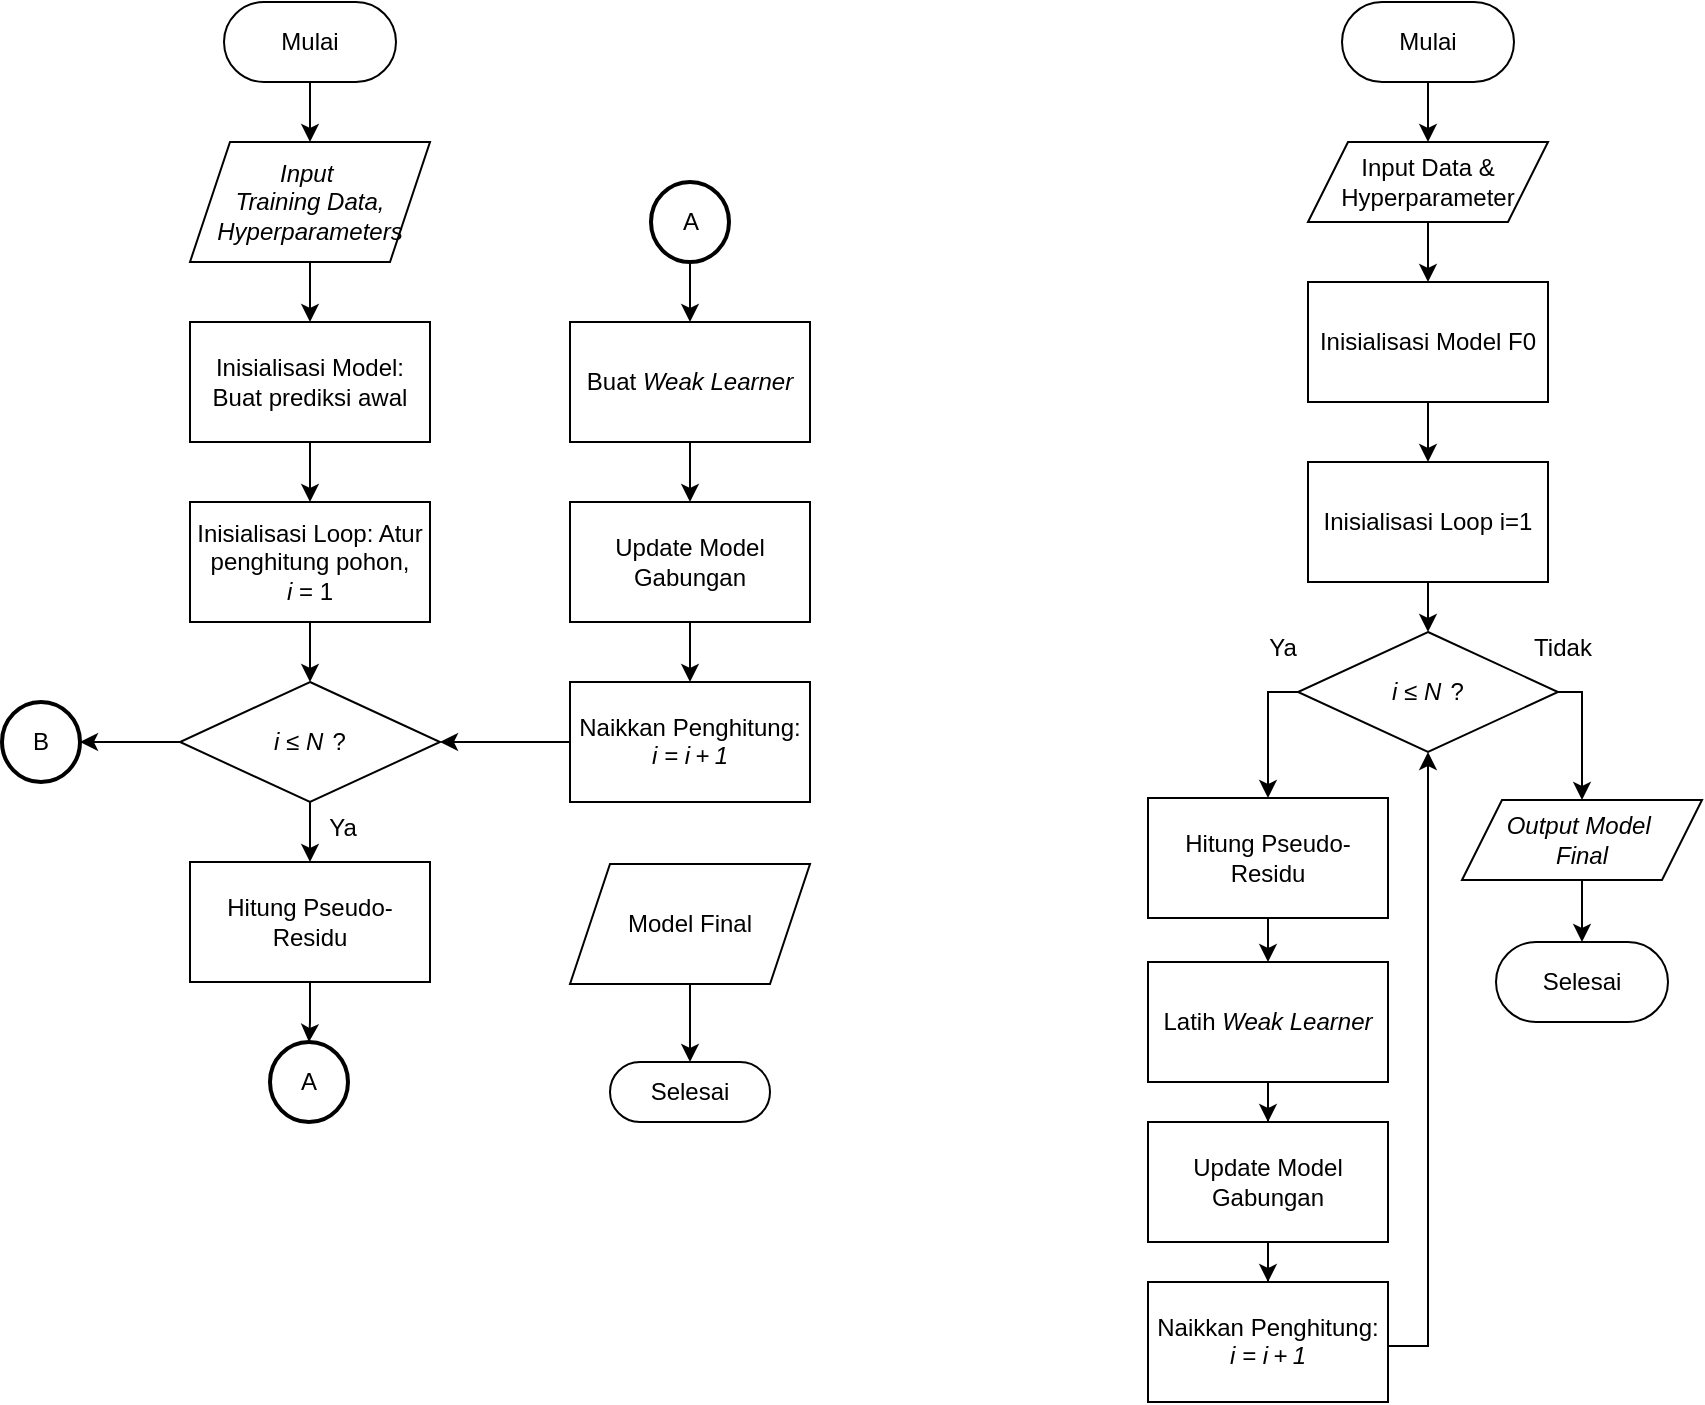 <mxfile version="27.0.9">
  <diagram name="Page-1" id="AgwP9kO65S-6TZ73FjnZ">
    <mxGraphModel dx="1453" dy="882" grid="1" gridSize="10" guides="1" tooltips="1" connect="1" arrows="1" fold="1" page="1" pageScale="1" pageWidth="827" pageHeight="1169" math="0" shadow="0">
      <root>
        <mxCell id="0" />
        <mxCell id="1" parent="0" />
        <mxCell id="PxWUQDTVNrAF5eh4v5Fj-6" value="" style="edgeStyle=orthogonalEdgeStyle;rounded=0;orthogonalLoop=1;jettySize=auto;html=1;" parent="1" source="PxWUQDTVNrAF5eh4v5Fj-3" target="PxWUQDTVNrAF5eh4v5Fj-5" edge="1">
          <mxGeometry relative="1" as="geometry" />
        </mxCell>
        <mxCell id="PxWUQDTVNrAF5eh4v5Fj-3" value="&lt;i&gt;Input&amp;nbsp;&lt;/i&gt;&lt;div&gt;&lt;i&gt;Training Data, Hyperparameters&lt;/i&gt;&lt;/div&gt;" style="shape=parallelogram;perimeter=parallelogramPerimeter;whiteSpace=wrap;html=1;fixedSize=1;fillColor=none;" parent="1" vertex="1">
          <mxGeometry x="354" y="310" width="120" height="60" as="geometry" />
        </mxCell>
        <mxCell id="PxWUQDTVNrAF5eh4v5Fj-14" value="" style="edgeStyle=orthogonalEdgeStyle;rounded=0;orthogonalLoop=1;jettySize=auto;html=1;entryX=0.5;entryY=0;entryDx=0;entryDy=0;" parent="1" source="PxWUQDTVNrAF5eh4v5Fj-5" edge="1" target="TWZ9KaOpZY0P_qPmHRuh-1">
          <mxGeometry relative="1" as="geometry">
            <mxPoint x="610" y="540" as="targetPoint" />
          </mxGeometry>
        </mxCell>
        <mxCell id="PxWUQDTVNrAF5eh4v5Fj-5" value="Inisialisasi Model: Buat prediksi awal" style="rounded=0;whiteSpace=wrap;html=1;fillColor=none;" parent="1" vertex="1">
          <mxGeometry x="354" y="400" width="120" height="60" as="geometry" />
        </mxCell>
        <mxCell id="TWZ9KaOpZY0P_qPmHRuh-3" value="" style="edgeStyle=orthogonalEdgeStyle;rounded=0;orthogonalLoop=1;jettySize=auto;html=1;" parent="1" source="TWZ9KaOpZY0P_qPmHRuh-1" edge="1">
          <mxGeometry relative="1" as="geometry">
            <mxPoint x="414" y="580" as="targetPoint" />
          </mxGeometry>
        </mxCell>
        <mxCell id="TWZ9KaOpZY0P_qPmHRuh-1" value="Inisialisasi Loop: Atur penghitung pohon, &lt;span class=&quot;katex&quot;&gt;&lt;span aria-hidden=&quot;true&quot; class=&quot;katex-html&quot;&gt;&lt;span class=&quot;base&quot;&gt;&lt;span style=&quot;height: 0.659em;&quot; class=&quot;strut&quot;&gt;&lt;/span&gt;&lt;span class=&quot;mord mathnormal&quot;&gt;&lt;i&gt;i&lt;/i&gt;&lt;/span&gt;&lt;span style=&quot;margin-right: 0.278em;&quot; class=&quot;mspace&quot;&gt;&lt;/span&gt;&lt;span class=&quot;mrel&quot;&gt;=&lt;/span&gt;&lt;span style=&quot;margin-right: 0.278em;&quot; class=&quot;mspace&quot;&gt;&lt;/span&gt;&lt;/span&gt;&lt;span class=&quot;base&quot;&gt;&lt;span style=&quot;height: 0.644em;&quot; class=&quot;strut&quot;&gt;&lt;/span&gt;&lt;span class=&quot;mord&quot;&gt;1&lt;/span&gt;&lt;/span&gt;&lt;/span&gt;&lt;/span&gt;" style="rounded=0;whiteSpace=wrap;html=1;fillColor=none;" parent="1" vertex="1">
          <mxGeometry x="354" y="490" width="120" height="60" as="geometry" />
        </mxCell>
        <mxCell id="bBntQMHIKPuJtv6a1vUU-10" value="" style="edgeStyle=orthogonalEdgeStyle;rounded=0;orthogonalLoop=1;jettySize=auto;html=1;" edge="1" parent="1" source="bBntQMHIKPuJtv6a1vUU-9" target="PxWUQDTVNrAF5eh4v5Fj-3">
          <mxGeometry relative="1" as="geometry" />
        </mxCell>
        <mxCell id="bBntQMHIKPuJtv6a1vUU-9" value="Mulai" style="html=1;dashed=0;whiteSpace=wrap;shape=mxgraph.dfd.start" vertex="1" parent="1">
          <mxGeometry x="371" y="240" width="86" height="40" as="geometry" />
        </mxCell>
        <mxCell id="bBntQMHIKPuJtv6a1vUU-36" value="" style="edgeStyle=orthogonalEdgeStyle;rounded=0;orthogonalLoop=1;jettySize=auto;html=1;" edge="1" parent="1" source="bBntQMHIKPuJtv6a1vUU-14" target="bBntQMHIKPuJtv6a1vUU-21">
          <mxGeometry relative="1" as="geometry" />
        </mxCell>
        <mxCell id="bBntQMHIKPuJtv6a1vUU-14" value="A" style="strokeWidth=2;html=1;shape=mxgraph.flowchart.start_2;whiteSpace=wrap;" vertex="1" parent="1">
          <mxGeometry x="584.5" y="330" width="39" height="40" as="geometry" />
        </mxCell>
        <mxCell id="bBntQMHIKPuJtv6a1vUU-39" value="" style="edgeStyle=orthogonalEdgeStyle;rounded=0;orthogonalLoop=1;jettySize=auto;html=1;" edge="1" parent="1" source="bBntQMHIKPuJtv6a1vUU-19" target="bBntQMHIKPuJtv6a1vUU-35">
          <mxGeometry relative="1" as="geometry" />
        </mxCell>
        <mxCell id="bBntQMHIKPuJtv6a1vUU-19" value="Hitung Pseudo-Residu" style="rounded=0;whiteSpace=wrap;html=1;fillColor=none;" vertex="1" parent="1">
          <mxGeometry x="354" y="670" width="120" height="60" as="geometry" />
        </mxCell>
        <mxCell id="bBntQMHIKPuJtv6a1vUU-20" value="" style="edgeStyle=orthogonalEdgeStyle;rounded=0;orthogonalLoop=1;jettySize=auto;html=1;" edge="1" parent="1" source="bBntQMHIKPuJtv6a1vUU-21" target="bBntQMHIKPuJtv6a1vUU-23">
          <mxGeometry relative="1" as="geometry" />
        </mxCell>
        <mxCell id="bBntQMHIKPuJtv6a1vUU-21" value="Buat &lt;i&gt;Weak Learner&lt;/i&gt;" style="rounded=0;whiteSpace=wrap;html=1;fillColor=none;" vertex="1" parent="1">
          <mxGeometry x="544" y="400" width="120" height="60" as="geometry" />
        </mxCell>
        <mxCell id="bBntQMHIKPuJtv6a1vUU-22" value="" style="edgeStyle=orthogonalEdgeStyle;rounded=0;orthogonalLoop=1;jettySize=auto;html=1;" edge="1" parent="1" source="bBntQMHIKPuJtv6a1vUU-23" target="bBntQMHIKPuJtv6a1vUU-25">
          <mxGeometry relative="1" as="geometry" />
        </mxCell>
        <mxCell id="bBntQMHIKPuJtv6a1vUU-23" value="Update Model Gabungan" style="rounded=0;whiteSpace=wrap;html=1;fillColor=none;" vertex="1" parent="1">
          <mxGeometry x="544" y="490" width="120" height="60" as="geometry" />
        </mxCell>
        <mxCell id="bBntQMHIKPuJtv6a1vUU-48" style="edgeStyle=orthogonalEdgeStyle;rounded=0;orthogonalLoop=1;jettySize=auto;html=1;entryX=1;entryY=0.5;entryDx=0;entryDy=0;" edge="1" parent="1" source="bBntQMHIKPuJtv6a1vUU-25" target="bBntQMHIKPuJtv6a1vUU-34">
          <mxGeometry relative="1" as="geometry" />
        </mxCell>
        <mxCell id="bBntQMHIKPuJtv6a1vUU-25" value="Naikkan Penghitung: &lt;span class=&quot;katex&quot;&gt;&lt;span aria-hidden=&quot;true&quot; class=&quot;katex-html&quot;&gt;&lt;i&gt;&lt;span class=&quot;base&quot;&gt;&lt;span style=&quot;height: 0.659em;&quot; class=&quot;strut&quot;&gt;&lt;/span&gt;&lt;span class=&quot;mord mathnormal&quot;&gt;i&lt;/span&gt;&lt;span style=&quot;margin-right: 0.278em;&quot; class=&quot;mspace&quot;&gt;&lt;/span&gt;&lt;span class=&quot;mrel&quot;&gt;=&lt;/span&gt;&lt;span style=&quot;margin-right: 0.278em;&quot; class=&quot;mspace&quot;&gt;&lt;/span&gt;&lt;/span&gt;&lt;span class=&quot;base&quot;&gt;&lt;span style=&quot;height: 0.743em; vertical-align: -0.083em;&quot; class=&quot;strut&quot;&gt;&lt;/span&gt;&lt;span class=&quot;mord mathnormal&quot;&gt;i&lt;/span&gt;&lt;span style=&quot;margin-right: 0.222em;&quot; class=&quot;mspace&quot;&gt;&lt;/span&gt;&lt;span class=&quot;mbin&quot;&gt;+&lt;/span&gt;&lt;span style=&quot;margin-right: 0.222em;&quot; class=&quot;mspace&quot;&gt;&lt;/span&gt;&lt;/span&gt;&lt;span class=&quot;base&quot;&gt;&lt;span style=&quot;height: 0.644em;&quot; class=&quot;strut&quot;&gt;&lt;/span&gt;&lt;span class=&quot;mord&quot;&gt;1&lt;/span&gt;&lt;/span&gt;&lt;/i&gt;&lt;/span&gt;&lt;/span&gt;" style="rounded=0;whiteSpace=wrap;html=1;fillColor=none;" vertex="1" parent="1">
          <mxGeometry x="544" y="580" width="120" height="60" as="geometry" />
        </mxCell>
        <mxCell id="bBntQMHIKPuJtv6a1vUU-26" value="" style="edgeStyle=orthogonalEdgeStyle;rounded=0;orthogonalLoop=1;jettySize=auto;html=1;" edge="1" parent="1" source="bBntQMHIKPuJtv6a1vUU-27" target="bBntQMHIKPuJtv6a1vUU-30">
          <mxGeometry relative="1" as="geometry" />
        </mxCell>
        <mxCell id="bBntQMHIKPuJtv6a1vUU-27" value="Model Final" style="shape=parallelogram;perimeter=parallelogramPerimeter;whiteSpace=wrap;html=1;fixedSize=1;strokeColor=default;align=center;verticalAlign=middle;fontFamily=Helvetica;fontSize=12;fontColor=default;fillColor=none;" vertex="1" parent="1">
          <mxGeometry x="544" y="671" width="120" height="60" as="geometry" />
        </mxCell>
        <mxCell id="bBntQMHIKPuJtv6a1vUU-30" value="Selesai" style="html=1;dashed=0;whiteSpace=wrap;shape=mxgraph.dfd.start" vertex="1" parent="1">
          <mxGeometry x="564" y="770" width="80" height="30" as="geometry" />
        </mxCell>
        <mxCell id="bBntQMHIKPuJtv6a1vUU-38" style="edgeStyle=orthogonalEdgeStyle;rounded=0;orthogonalLoop=1;jettySize=auto;html=1;entryX=0.5;entryY=0;entryDx=0;entryDy=0;" edge="1" parent="1" source="bBntQMHIKPuJtv6a1vUU-34" target="bBntQMHIKPuJtv6a1vUU-19">
          <mxGeometry relative="1" as="geometry" />
        </mxCell>
        <mxCell id="bBntQMHIKPuJtv6a1vUU-50" value="" style="edgeStyle=orthogonalEdgeStyle;rounded=0;orthogonalLoop=1;jettySize=auto;html=1;" edge="1" parent="1" source="bBntQMHIKPuJtv6a1vUU-34" target="bBntQMHIKPuJtv6a1vUU-49">
          <mxGeometry relative="1" as="geometry" />
        </mxCell>
        <mxCell id="bBntQMHIKPuJtv6a1vUU-34" value="&lt;i&gt;i&amp;nbsp;&lt;/i&gt;&lt;span style=&quot;&quot; class=&quot;katex&quot;&gt;&lt;span style=&quot;&quot; aria-hidden=&quot;true&quot; class=&quot;katex-html&quot;&gt;&lt;span style=&quot;&quot; class=&quot;base&quot;&gt;&lt;span style=&quot;&quot; class=&quot;mrel&quot;&gt;≤&lt;/span&gt;&lt;span style=&quot;margin-right: 0.278em; margin-right: 0.278em;&quot; class=&quot;mspace&quot;&gt;&lt;/span&gt;&lt;/span&gt;&lt;span style=&quot;&quot; class=&quot;base&quot;&gt;&lt;i&gt;&lt;span style=&quot;height: 0.683em;&quot; class=&quot;strut&quot;&gt;&lt;/span&gt;&lt;span style=&quot;margin-right: 0.109em;&quot; class=&quot;mord mathnormal&quot;&gt;N&lt;/span&gt;&lt;/i&gt;&lt;/span&gt;&lt;/span&gt;&lt;/span&gt; ?" style="rhombus;whiteSpace=wrap;html=1;fillColor=none;" vertex="1" parent="1">
          <mxGeometry x="349" y="580" width="130" height="60" as="geometry" />
        </mxCell>
        <mxCell id="bBntQMHIKPuJtv6a1vUU-35" value="A" style="strokeWidth=2;html=1;shape=mxgraph.flowchart.start_2;whiteSpace=wrap;" vertex="1" parent="1">
          <mxGeometry x="394" y="760" width="39" height="40" as="geometry" />
        </mxCell>
        <mxCell id="bBntQMHIKPuJtv6a1vUU-40" value="Ya" style="text;html=1;align=center;verticalAlign=middle;resizable=0;points=[];autosize=1;strokeColor=none;fillColor=none;" vertex="1" parent="1">
          <mxGeometry x="410" y="638" width="40" height="30" as="geometry" />
        </mxCell>
        <mxCell id="bBntQMHIKPuJtv6a1vUU-49" value="B" style="strokeWidth=2;html=1;shape=mxgraph.flowchart.start_2;whiteSpace=wrap;" vertex="1" parent="1">
          <mxGeometry x="260" y="590" width="39" height="40" as="geometry" />
        </mxCell>
        <mxCell id="bBntQMHIKPuJtv6a1vUU-53" value="" style="edgeStyle=orthogonalEdgeStyle;rounded=0;orthogonalLoop=1;jettySize=auto;html=1;" edge="1" parent="1" source="bBntQMHIKPuJtv6a1vUU-51" target="bBntQMHIKPuJtv6a1vUU-52">
          <mxGeometry relative="1" as="geometry" />
        </mxCell>
        <mxCell id="bBntQMHIKPuJtv6a1vUU-51" value="Mulai" style="html=1;dashed=0;whiteSpace=wrap;shape=mxgraph.dfd.start" vertex="1" parent="1">
          <mxGeometry x="930" y="240" width="86" height="40" as="geometry" />
        </mxCell>
        <mxCell id="bBntQMHIKPuJtv6a1vUU-55" value="" style="edgeStyle=orthogonalEdgeStyle;rounded=0;orthogonalLoop=1;jettySize=auto;html=1;" edge="1" parent="1" source="bBntQMHIKPuJtv6a1vUU-52" target="bBntQMHIKPuJtv6a1vUU-54">
          <mxGeometry relative="1" as="geometry" />
        </mxCell>
        <mxCell id="bBntQMHIKPuJtv6a1vUU-52" value="Input Data &amp;amp; Hyperparameter" style="shape=parallelogram;perimeter=parallelogramPerimeter;whiteSpace=wrap;html=1;fixedSize=1;fillColor=none;" vertex="1" parent="1">
          <mxGeometry x="913" y="310" width="120" height="40" as="geometry" />
        </mxCell>
        <mxCell id="bBntQMHIKPuJtv6a1vUU-57" value="" style="edgeStyle=orthogonalEdgeStyle;rounded=0;orthogonalLoop=1;jettySize=auto;html=1;" edge="1" parent="1" source="bBntQMHIKPuJtv6a1vUU-54" target="bBntQMHIKPuJtv6a1vUU-56">
          <mxGeometry relative="1" as="geometry" />
        </mxCell>
        <mxCell id="bBntQMHIKPuJtv6a1vUU-54" value="Inisialisasi Model F0" style="rounded=0;whiteSpace=wrap;html=1;fillColor=none;" vertex="1" parent="1">
          <mxGeometry x="913" y="380" width="120" height="60" as="geometry" />
        </mxCell>
        <mxCell id="bBntQMHIKPuJtv6a1vUU-59" value="" style="edgeStyle=orthogonalEdgeStyle;rounded=0;orthogonalLoop=1;jettySize=auto;html=1;" edge="1" parent="1" source="bBntQMHIKPuJtv6a1vUU-56" target="bBntQMHIKPuJtv6a1vUU-58">
          <mxGeometry relative="1" as="geometry" />
        </mxCell>
        <mxCell id="bBntQMHIKPuJtv6a1vUU-56" value="Inisialisasi Loop i=1" style="rounded=0;whiteSpace=wrap;html=1;fillColor=none;" vertex="1" parent="1">
          <mxGeometry x="913" y="470" width="120" height="60" as="geometry" />
        </mxCell>
        <mxCell id="bBntQMHIKPuJtv6a1vUU-63" value="" style="edgeStyle=orthogonalEdgeStyle;rounded=0;orthogonalLoop=1;jettySize=auto;html=1;" edge="1" parent="1" source="bBntQMHIKPuJtv6a1vUU-58" target="bBntQMHIKPuJtv6a1vUU-60">
          <mxGeometry relative="1" as="geometry">
            <Array as="points">
              <mxPoint x="1050" y="585" />
            </Array>
          </mxGeometry>
        </mxCell>
        <mxCell id="bBntQMHIKPuJtv6a1vUU-79" style="edgeStyle=orthogonalEdgeStyle;rounded=0;orthogonalLoop=1;jettySize=auto;html=1;entryX=0.5;entryY=0;entryDx=0;entryDy=0;" edge="1" parent="1" source="bBntQMHIKPuJtv6a1vUU-58" target="bBntQMHIKPuJtv6a1vUU-65">
          <mxGeometry relative="1" as="geometry">
            <Array as="points">
              <mxPoint x="893" y="585" />
            </Array>
          </mxGeometry>
        </mxCell>
        <mxCell id="bBntQMHIKPuJtv6a1vUU-58" value="&lt;i&gt;i&amp;nbsp;&lt;/i&gt;&lt;span style=&quot;&quot; class=&quot;katex&quot;&gt;&lt;span style=&quot;&quot; aria-hidden=&quot;true&quot; class=&quot;katex-html&quot;&gt;&lt;span style=&quot;&quot; class=&quot;base&quot;&gt;&lt;span style=&quot;&quot; class=&quot;mrel&quot;&gt;≤&lt;/span&gt;&lt;span style=&quot;margin-right: 0.278em; margin-right: 0.278em;&quot; class=&quot;mspace&quot;&gt;&lt;/span&gt;&lt;/span&gt;&lt;span style=&quot;&quot; class=&quot;base&quot;&gt;&lt;i&gt;&lt;span style=&quot;height: 0.683em;&quot; class=&quot;strut&quot;&gt;&lt;/span&gt;&lt;span style=&quot;margin-right: 0.109em;&quot; class=&quot;mord mathnormal&quot;&gt;N&lt;/span&gt;&lt;/i&gt;&lt;/span&gt;&lt;/span&gt;&lt;/span&gt; ?" style="rhombus;whiteSpace=wrap;html=1;fillColor=none;" vertex="1" parent="1">
          <mxGeometry x="908" y="555" width="130" height="60" as="geometry" />
        </mxCell>
        <mxCell id="bBntQMHIKPuJtv6a1vUU-62" value="" style="edgeStyle=orthogonalEdgeStyle;rounded=0;orthogonalLoop=1;jettySize=auto;html=1;" edge="1" parent="1" source="bBntQMHIKPuJtv6a1vUU-60" target="bBntQMHIKPuJtv6a1vUU-61">
          <mxGeometry relative="1" as="geometry" />
        </mxCell>
        <mxCell id="bBntQMHIKPuJtv6a1vUU-60" value="&lt;i&gt;Output Model&amp;nbsp;&lt;/i&gt;&lt;div&gt;&lt;i&gt;Final&lt;/i&gt;&lt;/div&gt;" style="shape=parallelogram;perimeter=parallelogramPerimeter;whiteSpace=wrap;html=1;fixedSize=1;fillColor=none;" vertex="1" parent="1">
          <mxGeometry x="990" y="639" width="120" height="40" as="geometry" />
        </mxCell>
        <mxCell id="bBntQMHIKPuJtv6a1vUU-61" value="Selesai" style="html=1;dashed=0;whiteSpace=wrap;shape=mxgraph.dfd.start" vertex="1" parent="1">
          <mxGeometry x="1007" y="710" width="86" height="40" as="geometry" />
        </mxCell>
        <mxCell id="bBntQMHIKPuJtv6a1vUU-64" value="Tidak" style="text;html=1;align=center;verticalAlign=middle;resizable=0;points=[];autosize=1;strokeColor=none;fillColor=none;" vertex="1" parent="1">
          <mxGeometry x="1015" y="548" width="50" height="30" as="geometry" />
        </mxCell>
        <mxCell id="bBntQMHIKPuJtv6a1vUU-68" value="" style="edgeStyle=orthogonalEdgeStyle;rounded=0;orthogonalLoop=1;jettySize=auto;html=1;" edge="1" parent="1" source="bBntQMHIKPuJtv6a1vUU-65" target="bBntQMHIKPuJtv6a1vUU-67">
          <mxGeometry relative="1" as="geometry" />
        </mxCell>
        <mxCell id="bBntQMHIKPuJtv6a1vUU-65" value="Hitung Pseudo-Residu" style="rounded=0;whiteSpace=wrap;html=1;fillColor=none;" vertex="1" parent="1">
          <mxGeometry x="833" y="638" width="120" height="60" as="geometry" />
        </mxCell>
        <mxCell id="bBntQMHIKPuJtv6a1vUU-70" value="" style="edgeStyle=orthogonalEdgeStyle;rounded=0;orthogonalLoop=1;jettySize=auto;html=1;" edge="1" parent="1" source="bBntQMHIKPuJtv6a1vUU-67" target="bBntQMHIKPuJtv6a1vUU-69">
          <mxGeometry relative="1" as="geometry" />
        </mxCell>
        <mxCell id="bBntQMHIKPuJtv6a1vUU-67" value="Latih&amp;nbsp;&lt;i&gt;Weak Learner&lt;/i&gt;" style="rounded=0;whiteSpace=wrap;html=1;fillColor=none;" vertex="1" parent="1">
          <mxGeometry x="833" y="720" width="120" height="60" as="geometry" />
        </mxCell>
        <mxCell id="bBntQMHIKPuJtv6a1vUU-72" value="" style="edgeStyle=orthogonalEdgeStyle;rounded=0;orthogonalLoop=1;jettySize=auto;html=1;" edge="1" parent="1" source="bBntQMHIKPuJtv6a1vUU-69" target="bBntQMHIKPuJtv6a1vUU-71">
          <mxGeometry relative="1" as="geometry" />
        </mxCell>
        <mxCell id="bBntQMHIKPuJtv6a1vUU-69" value="Update Model Gabungan" style="rounded=0;whiteSpace=wrap;html=1;fillColor=none;" vertex="1" parent="1">
          <mxGeometry x="833" y="800" width="120" height="60" as="geometry" />
        </mxCell>
        <mxCell id="bBntQMHIKPuJtv6a1vUU-78" style="edgeStyle=orthogonalEdgeStyle;rounded=0;orthogonalLoop=1;jettySize=auto;html=1;entryX=0.5;entryY=1;entryDx=0;entryDy=0;" edge="1" parent="1" source="bBntQMHIKPuJtv6a1vUU-71" target="bBntQMHIKPuJtv6a1vUU-58">
          <mxGeometry relative="1" as="geometry">
            <Array as="points">
              <mxPoint x="973" y="912" />
            </Array>
          </mxGeometry>
        </mxCell>
        <mxCell id="bBntQMHIKPuJtv6a1vUU-71" value="Naikkan Penghitung: &lt;span class=&quot;katex&quot;&gt;&lt;span aria-hidden=&quot;true&quot; class=&quot;katex-html&quot;&gt;&lt;i&gt;&lt;span class=&quot;base&quot;&gt;&lt;span style=&quot;height: 0.659em;&quot; class=&quot;strut&quot;&gt;&lt;/span&gt;&lt;span class=&quot;mord mathnormal&quot;&gt;i&lt;/span&gt;&lt;span style=&quot;margin-right: 0.278em;&quot; class=&quot;mspace&quot;&gt;&lt;/span&gt;&lt;span class=&quot;mrel&quot;&gt;=&lt;/span&gt;&lt;span style=&quot;margin-right: 0.278em;&quot; class=&quot;mspace&quot;&gt;&lt;/span&gt;&lt;/span&gt;&lt;span class=&quot;base&quot;&gt;&lt;span style=&quot;height: 0.743em; vertical-align: -0.083em;&quot; class=&quot;strut&quot;&gt;&lt;/span&gt;&lt;span class=&quot;mord mathnormal&quot;&gt;i&lt;/span&gt;&lt;span style=&quot;margin-right: 0.222em;&quot; class=&quot;mspace&quot;&gt;&lt;/span&gt;&lt;span class=&quot;mbin&quot;&gt;+&lt;/span&gt;&lt;span style=&quot;margin-right: 0.222em;&quot; class=&quot;mspace&quot;&gt;&lt;/span&gt;&lt;/span&gt;&lt;span class=&quot;base&quot;&gt;&lt;span style=&quot;height: 0.644em;&quot; class=&quot;strut&quot;&gt;&lt;/span&gt;&lt;span class=&quot;mord&quot;&gt;1&lt;/span&gt;&lt;/span&gt;&lt;/i&gt;&lt;/span&gt;&lt;/span&gt;" style="rounded=0;whiteSpace=wrap;html=1;fillColor=none;" vertex="1" parent="1">
          <mxGeometry x="833" y="880" width="120" height="60" as="geometry" />
        </mxCell>
        <mxCell id="bBntQMHIKPuJtv6a1vUU-74" value="Ya" style="text;html=1;align=center;verticalAlign=middle;resizable=0;points=[];autosize=1;strokeColor=none;fillColor=none;" vertex="1" parent="1">
          <mxGeometry x="880" y="548" width="40" height="30" as="geometry" />
        </mxCell>
      </root>
    </mxGraphModel>
  </diagram>
</mxfile>
